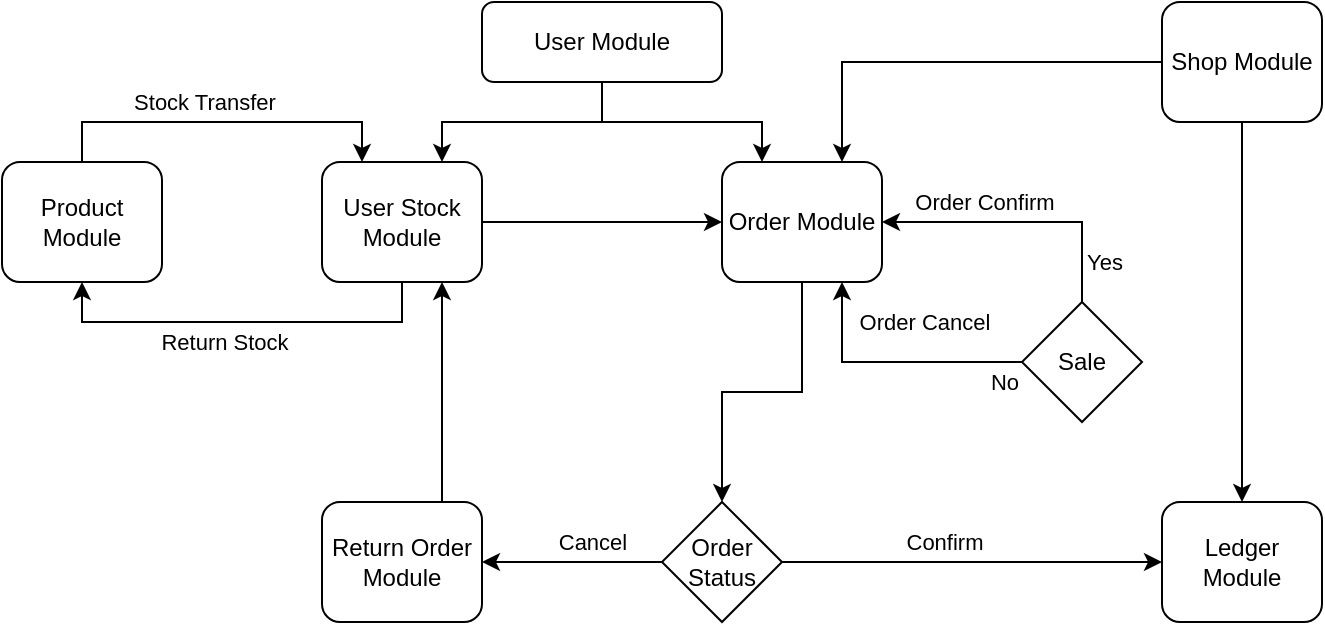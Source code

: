 <mxfile version="14.4.2" type="github" pages="2">
  <diagram id="C5RBs43oDa-KdzZeNtuy" name="Page-1">
    <mxGraphModel dx="652" dy="423" grid="1" gridSize="10" guides="1" tooltips="1" connect="1" arrows="1" fold="1" page="1" pageScale="1" pageWidth="827" pageHeight="1169" math="0" shadow="0">
      <root>
        <mxCell id="WIyWlLk6GJQsqaUBKTNV-0" />
        <mxCell id="WIyWlLk6GJQsqaUBKTNV-1" parent="WIyWlLk6GJQsqaUBKTNV-0" />
        <mxCell id="mHYGF1pSGVY4s3W8ZHmV-11" style="edgeStyle=orthogonalEdgeStyle;rounded=0;orthogonalLoop=1;jettySize=auto;html=1;exitX=0.5;exitY=1;exitDx=0;exitDy=0;entryX=0.75;entryY=0;entryDx=0;entryDy=0;" edge="1" parent="WIyWlLk6GJQsqaUBKTNV-1" source="WIyWlLk6GJQsqaUBKTNV-3" target="mHYGF1pSGVY4s3W8ZHmV-3">
          <mxGeometry relative="1" as="geometry">
            <Array as="points">
              <mxPoint x="420" y="140" />
              <mxPoint x="340" y="140" />
            </Array>
          </mxGeometry>
        </mxCell>
        <mxCell id="mHYGF1pSGVY4s3W8ZHmV-12" style="edgeStyle=orthogonalEdgeStyle;rounded=0;orthogonalLoop=1;jettySize=auto;html=1;exitX=0.5;exitY=1;exitDx=0;exitDy=0;entryX=0.25;entryY=0;entryDx=0;entryDy=0;" edge="1" parent="WIyWlLk6GJQsqaUBKTNV-1" source="WIyWlLk6GJQsqaUBKTNV-3" target="mHYGF1pSGVY4s3W8ZHmV-4">
          <mxGeometry relative="1" as="geometry" />
        </mxCell>
        <mxCell id="WIyWlLk6GJQsqaUBKTNV-3" value="User Module" style="rounded=1;whiteSpace=wrap;html=1;fontSize=12;glass=0;strokeWidth=1;shadow=0;" parent="WIyWlLk6GJQsqaUBKTNV-1" vertex="1">
          <mxGeometry x="360" y="80" width="120" height="40" as="geometry" />
        </mxCell>
        <mxCell id="mHYGF1pSGVY4s3W8ZHmV-14" style="edgeStyle=orthogonalEdgeStyle;rounded=0;orthogonalLoop=1;jettySize=auto;html=1;exitX=0.5;exitY=1;exitDx=0;exitDy=0;entryX=0.5;entryY=1;entryDx=0;entryDy=0;" edge="1" parent="WIyWlLk6GJQsqaUBKTNV-1" source="mHYGF1pSGVY4s3W8ZHmV-3" target="mHYGF1pSGVY4s3W8ZHmV-7">
          <mxGeometry relative="1" as="geometry" />
        </mxCell>
        <mxCell id="mHYGF1pSGVY4s3W8ZHmV-15" style="edgeStyle=orthogonalEdgeStyle;rounded=0;orthogonalLoop=1;jettySize=auto;html=1;exitX=1;exitY=0.5;exitDx=0;exitDy=0;entryX=0;entryY=0.5;entryDx=0;entryDy=0;" edge="1" parent="WIyWlLk6GJQsqaUBKTNV-1" source="mHYGF1pSGVY4s3W8ZHmV-3" target="mHYGF1pSGVY4s3W8ZHmV-4">
          <mxGeometry relative="1" as="geometry" />
        </mxCell>
        <mxCell id="mHYGF1pSGVY4s3W8ZHmV-3" value="User Stock Module" style="rounded=1;whiteSpace=wrap;html=1;" vertex="1" parent="WIyWlLk6GJQsqaUBKTNV-1">
          <mxGeometry x="280" y="160" width="80" height="60" as="geometry" />
        </mxCell>
        <mxCell id="GYc-sChyNjsTThliyApK-4" style="edgeStyle=orthogonalEdgeStyle;rounded=0;orthogonalLoop=1;jettySize=auto;html=1;exitX=0.5;exitY=1;exitDx=0;exitDy=0;entryX=0.5;entryY=0;entryDx=0;entryDy=0;" edge="1" parent="WIyWlLk6GJQsqaUBKTNV-1" source="mHYGF1pSGVY4s3W8ZHmV-4" target="mHYGF1pSGVY4s3W8ZHmV-9">
          <mxGeometry relative="1" as="geometry" />
        </mxCell>
        <mxCell id="mHYGF1pSGVY4s3W8ZHmV-4" value="Order Module" style="rounded=1;whiteSpace=wrap;html=1;" vertex="1" parent="WIyWlLk6GJQsqaUBKTNV-1">
          <mxGeometry x="480" y="160" width="80" height="60" as="geometry" />
        </mxCell>
        <mxCell id="mHYGF1pSGVY4s3W8ZHmV-16" style="edgeStyle=orthogonalEdgeStyle;rounded=0;orthogonalLoop=1;jettySize=auto;html=1;exitX=0;exitY=0.5;exitDx=0;exitDy=0;entryX=0.75;entryY=0;entryDx=0;entryDy=0;" edge="1" parent="WIyWlLk6GJQsqaUBKTNV-1" source="mHYGF1pSGVY4s3W8ZHmV-5" target="mHYGF1pSGVY4s3W8ZHmV-4">
          <mxGeometry relative="1" as="geometry" />
        </mxCell>
        <mxCell id="mHYGF1pSGVY4s3W8ZHmV-17" style="edgeStyle=orthogonalEdgeStyle;rounded=0;orthogonalLoop=1;jettySize=auto;html=1;exitX=0.5;exitY=1;exitDx=0;exitDy=0;entryX=0.5;entryY=0;entryDx=0;entryDy=0;" edge="1" parent="WIyWlLk6GJQsqaUBKTNV-1" source="mHYGF1pSGVY4s3W8ZHmV-5" target="mHYGF1pSGVY4s3W8ZHmV-6">
          <mxGeometry relative="1" as="geometry" />
        </mxCell>
        <mxCell id="mHYGF1pSGVY4s3W8ZHmV-5" value="Shop Module" style="rounded=1;whiteSpace=wrap;html=1;" vertex="1" parent="WIyWlLk6GJQsqaUBKTNV-1">
          <mxGeometry x="700" y="80" width="80" height="60" as="geometry" />
        </mxCell>
        <mxCell id="mHYGF1pSGVY4s3W8ZHmV-6" value="Ledger Module" style="rounded=1;whiteSpace=wrap;html=1;" vertex="1" parent="WIyWlLk6GJQsqaUBKTNV-1">
          <mxGeometry x="700" y="330" width="80" height="60" as="geometry" />
        </mxCell>
        <mxCell id="mHYGF1pSGVY4s3W8ZHmV-13" style="edgeStyle=orthogonalEdgeStyle;rounded=0;orthogonalLoop=1;jettySize=auto;html=1;exitX=0.5;exitY=0;exitDx=0;exitDy=0;entryX=0.25;entryY=0;entryDx=0;entryDy=0;" edge="1" parent="WIyWlLk6GJQsqaUBKTNV-1" source="mHYGF1pSGVY4s3W8ZHmV-7" target="mHYGF1pSGVY4s3W8ZHmV-3">
          <mxGeometry relative="1" as="geometry" />
        </mxCell>
        <mxCell id="mHYGF1pSGVY4s3W8ZHmV-23" value="Stock Transfer" style="edgeLabel;html=1;align=center;verticalAlign=middle;resizable=0;points=[];" vertex="1" connectable="0" parent="mHYGF1pSGVY4s3W8ZHmV-13">
          <mxGeometry x="-0.385" y="-1" relative="1" as="geometry">
            <mxPoint x="25" y="-11" as="offset" />
          </mxGeometry>
        </mxCell>
        <mxCell id="mHYGF1pSGVY4s3W8ZHmV-24" value="Return Stock" style="edgeLabel;html=1;align=center;verticalAlign=middle;resizable=0;points=[];" vertex="1" connectable="0" parent="mHYGF1pSGVY4s3W8ZHmV-13">
          <mxGeometry x="-0.385" y="-1" relative="1" as="geometry">
            <mxPoint x="35" y="109" as="offset" />
          </mxGeometry>
        </mxCell>
        <mxCell id="GYc-sChyNjsTThliyApK-0" value="Order Confirm" style="edgeLabel;html=1;align=center;verticalAlign=middle;resizable=0;points=[];" vertex="1" connectable="0" parent="mHYGF1pSGVY4s3W8ZHmV-13">
          <mxGeometry x="-0.385" y="-1" relative="1" as="geometry">
            <mxPoint x="415" y="39" as="offset" />
          </mxGeometry>
        </mxCell>
        <mxCell id="GYc-sChyNjsTThliyApK-1" value="Order Cancel" style="edgeLabel;html=1;align=center;verticalAlign=middle;resizable=0;points=[];" vertex="1" connectable="0" parent="mHYGF1pSGVY4s3W8ZHmV-13">
          <mxGeometry x="-0.385" y="-1" relative="1" as="geometry">
            <mxPoint x="385" y="99" as="offset" />
          </mxGeometry>
        </mxCell>
        <mxCell id="GYc-sChyNjsTThliyApK-2" value="Yes" style="edgeLabel;html=1;align=center;verticalAlign=middle;resizable=0;points=[];" vertex="1" connectable="0" parent="mHYGF1pSGVY4s3W8ZHmV-13">
          <mxGeometry x="-0.385" y="-1" relative="1" as="geometry">
            <mxPoint x="475" y="69" as="offset" />
          </mxGeometry>
        </mxCell>
        <mxCell id="GYc-sChyNjsTThliyApK-3" value="No" style="edgeLabel;html=1;align=center;verticalAlign=middle;resizable=0;points=[];" vertex="1" connectable="0" parent="mHYGF1pSGVY4s3W8ZHmV-13">
          <mxGeometry x="-0.385" y="-1" relative="1" as="geometry">
            <mxPoint x="425" y="129" as="offset" />
          </mxGeometry>
        </mxCell>
        <mxCell id="GYc-sChyNjsTThliyApK-5" value="Cancel" style="edgeLabel;html=1;align=center;verticalAlign=middle;resizable=0;points=[];" vertex="1" connectable="0" parent="mHYGF1pSGVY4s3W8ZHmV-13">
          <mxGeometry x="-0.385" y="-1" relative="1" as="geometry">
            <mxPoint x="219" y="209" as="offset" />
          </mxGeometry>
        </mxCell>
        <mxCell id="GYc-sChyNjsTThliyApK-6" value="Confirm" style="edgeLabel;html=1;align=center;verticalAlign=middle;resizable=0;points=[];" vertex="1" connectable="0" parent="mHYGF1pSGVY4s3W8ZHmV-13">
          <mxGeometry x="-0.385" y="-1" relative="1" as="geometry">
            <mxPoint x="395" y="209" as="offset" />
          </mxGeometry>
        </mxCell>
        <mxCell id="mHYGF1pSGVY4s3W8ZHmV-7" value="Product Module" style="rounded=1;whiteSpace=wrap;html=1;" vertex="1" parent="WIyWlLk6GJQsqaUBKTNV-1">
          <mxGeometry x="120" y="160" width="80" height="60" as="geometry" />
        </mxCell>
        <mxCell id="mHYGF1pSGVY4s3W8ZHmV-21" style="edgeStyle=orthogonalEdgeStyle;rounded=0;orthogonalLoop=1;jettySize=auto;html=1;exitX=0;exitY=0.5;exitDx=0;exitDy=0;entryX=0.75;entryY=1;entryDx=0;entryDy=0;" edge="1" parent="WIyWlLk6GJQsqaUBKTNV-1" source="mHYGF1pSGVY4s3W8ZHmV-8" target="mHYGF1pSGVY4s3W8ZHmV-4">
          <mxGeometry relative="1" as="geometry">
            <Array as="points">
              <mxPoint x="540" y="260" />
            </Array>
          </mxGeometry>
        </mxCell>
        <mxCell id="mHYGF1pSGVY4s3W8ZHmV-22" style="edgeStyle=orthogonalEdgeStyle;rounded=0;orthogonalLoop=1;jettySize=auto;html=1;exitX=0.5;exitY=0;exitDx=0;exitDy=0;entryX=1;entryY=0.5;entryDx=0;entryDy=0;" edge="1" parent="WIyWlLk6GJQsqaUBKTNV-1" source="mHYGF1pSGVY4s3W8ZHmV-8" target="mHYGF1pSGVY4s3W8ZHmV-4">
          <mxGeometry relative="1" as="geometry" />
        </mxCell>
        <mxCell id="mHYGF1pSGVY4s3W8ZHmV-8" value="Sale" style="rhombus;whiteSpace=wrap;html=1;" vertex="1" parent="WIyWlLk6GJQsqaUBKTNV-1">
          <mxGeometry x="630" y="230" width="60" height="60" as="geometry" />
        </mxCell>
        <mxCell id="mHYGF1pSGVY4s3W8ZHmV-18" style="edgeStyle=orthogonalEdgeStyle;rounded=0;orthogonalLoop=1;jettySize=auto;html=1;exitX=1;exitY=0.5;exitDx=0;exitDy=0;entryX=0;entryY=0.5;entryDx=0;entryDy=0;" edge="1" parent="WIyWlLk6GJQsqaUBKTNV-1" source="mHYGF1pSGVY4s3W8ZHmV-9" target="mHYGF1pSGVY4s3W8ZHmV-6">
          <mxGeometry relative="1" as="geometry" />
        </mxCell>
        <mxCell id="mHYGF1pSGVY4s3W8ZHmV-19" style="edgeStyle=orthogonalEdgeStyle;rounded=0;orthogonalLoop=1;jettySize=auto;html=1;exitX=0;exitY=0.5;exitDx=0;exitDy=0;entryX=1;entryY=0.5;entryDx=0;entryDy=0;" edge="1" parent="WIyWlLk6GJQsqaUBKTNV-1" source="mHYGF1pSGVY4s3W8ZHmV-9" target="mHYGF1pSGVY4s3W8ZHmV-10">
          <mxGeometry relative="1" as="geometry" />
        </mxCell>
        <mxCell id="mHYGF1pSGVY4s3W8ZHmV-9" value="Order Status" style="rhombus;whiteSpace=wrap;html=1;" vertex="1" parent="WIyWlLk6GJQsqaUBKTNV-1">
          <mxGeometry x="450" y="330" width="60" height="60" as="geometry" />
        </mxCell>
        <mxCell id="mHYGF1pSGVY4s3W8ZHmV-20" style="edgeStyle=orthogonalEdgeStyle;rounded=0;orthogonalLoop=1;jettySize=auto;html=1;exitX=0.75;exitY=0;exitDx=0;exitDy=0;entryX=0.75;entryY=1;entryDx=0;entryDy=0;" edge="1" parent="WIyWlLk6GJQsqaUBKTNV-1" source="mHYGF1pSGVY4s3W8ZHmV-10" target="mHYGF1pSGVY4s3W8ZHmV-3">
          <mxGeometry relative="1" as="geometry" />
        </mxCell>
        <mxCell id="mHYGF1pSGVY4s3W8ZHmV-10" value="Return Order Module" style="rounded=1;whiteSpace=wrap;html=1;" vertex="1" parent="WIyWlLk6GJQsqaUBKTNV-1">
          <mxGeometry x="280" y="330" width="80" height="60" as="geometry" />
        </mxCell>
      </root>
    </mxGraphModel>
  </diagram>
  <diagram id="i4OBki2poFKfD5lvck6T" name="Page-2">
    <mxGraphModel dx="1440" dy="788" grid="1" gridSize="10" guides="1" tooltips="1" connect="1" arrows="1" fold="1" page="1" pageScale="1" pageWidth="850" pageHeight="1100" math="0" shadow="0">
      <root>
        <mxCell id="9E6oQjAEeI5cZrqRofvM-0" />
        <mxCell id="9E6oQjAEeI5cZrqRofvM-1" parent="9E6oQjAEeI5cZrqRofvM-0" />
        <mxCell id="c3rQEY1Ta_gDFObtEimZ-4" style="edgeStyle=orthogonalEdgeStyle;rounded=0;orthogonalLoop=1;jettySize=auto;html=1;exitX=0.5;exitY=1;exitDx=0;exitDy=0;entryX=0.5;entryY=0;entryDx=0;entryDy=0;" edge="1" parent="9E6oQjAEeI5cZrqRofvM-1" source="26z-rmuYcwxWtgwn-szW-0" target="c3rQEY1Ta_gDFObtEimZ-1">
          <mxGeometry relative="1" as="geometry" />
        </mxCell>
        <mxCell id="26z-rmuYcwxWtgwn-szW-0" value="Add User Stock" style="rounded=1;whiteSpace=wrap;html=1;" vertex="1" parent="9E6oQjAEeI5cZrqRofvM-1">
          <mxGeometry x="500" y="110" width="120" height="50" as="geometry" />
        </mxCell>
        <mxCell id="c3rQEY1Ta_gDFObtEimZ-3" style="edgeStyle=orthogonalEdgeStyle;rounded=0;orthogonalLoop=1;jettySize=auto;html=1;exitX=0;exitY=0.5;exitDx=0;exitDy=0;entryX=1;entryY=0.5;entryDx=0;entryDy=0;" edge="1" parent="9E6oQjAEeI5cZrqRofvM-1" source="c3rQEY1Ta_gDFObtEimZ-1" target="c3rQEY1Ta_gDFObtEimZ-2">
          <mxGeometry relative="1" as="geometry">
            <mxPoint x="470" y="240" as="targetPoint" />
          </mxGeometry>
        </mxCell>
        <mxCell id="TPsK6ZZ7xym_C1o8iRBV-14" style="edgeStyle=orthogonalEdgeStyle;rounded=0;orthogonalLoop=1;jettySize=auto;html=1;exitX=0.5;exitY=1;exitDx=0;exitDy=0;entryX=0.5;entryY=0;entryDx=0;entryDy=0;" edge="1" parent="9E6oQjAEeI5cZrqRofvM-1" source="c3rQEY1Ta_gDFObtEimZ-1" target="TPsK6ZZ7xym_C1o8iRBV-13">
          <mxGeometry relative="1" as="geometry" />
        </mxCell>
        <mxCell id="c3rQEY1Ta_gDFObtEimZ-1" value="Fresh Stock" style="rhombus;whiteSpace=wrap;html=1;" vertex="1" parent="9E6oQjAEeI5cZrqRofvM-1">
          <mxGeometry x="520" y="200" width="80" height="80" as="geometry" />
        </mxCell>
        <mxCell id="TPsK6ZZ7xym_C1o8iRBV-16" style="edgeStyle=orthogonalEdgeStyle;rounded=0;orthogonalLoop=1;jettySize=auto;html=1;exitX=0.5;exitY=1;exitDx=0;exitDy=0;entryX=0;entryY=0.5;entryDx=0;entryDy=0;" edge="1" parent="9E6oQjAEeI5cZrqRofvM-1" source="c3rQEY1Ta_gDFObtEimZ-2" target="TPsK6ZZ7xym_C1o8iRBV-13">
          <mxGeometry relative="1" as="geometry" />
        </mxCell>
        <mxCell id="c3rQEY1Ta_gDFObtEimZ-2" value="Add Previous Stock" style="rounded=1;whiteSpace=wrap;html=1;" vertex="1" parent="9E6oQjAEeI5cZrqRofvM-1">
          <mxGeometry x="320" y="210" width="120" height="60" as="geometry" />
        </mxCell>
        <mxCell id="TPsK6ZZ7xym_C1o8iRBV-3" style="edgeStyle=orthogonalEdgeStyle;rounded=0;orthogonalLoop=1;jettySize=auto;html=1;exitX=0.5;exitY=1;exitDx=0;exitDy=0;entryX=0.5;entryY=0;entryDx=0;entryDy=0;" edge="1" parent="9E6oQjAEeI5cZrqRofvM-1" source="c3rQEY1Ta_gDFObtEimZ-0" target="TPsK6ZZ7xym_C1o8iRBV-2">
          <mxGeometry relative="1" as="geometry">
            <mxPoint x="560" y="610" as="sourcePoint" />
          </mxGeometry>
        </mxCell>
        <mxCell id="uLJxcvvgxNkFz43jV6Ma-14" style="edgeStyle=orthogonalEdgeStyle;rounded=0;orthogonalLoop=1;jettySize=auto;html=1;exitX=0.5;exitY=1;exitDx=0;exitDy=0;entryX=0.5;entryY=0;entryDx=0;entryDy=0;" edge="1" parent="9E6oQjAEeI5cZrqRofvM-1" source="TPsK6ZZ7xym_C1o8iRBV-2" target="uLJxcvvgxNkFz43jV6Ma-13">
          <mxGeometry relative="1" as="geometry" />
        </mxCell>
        <mxCell id="fjpThwctr9VRBzaCAx9o-0" style="edgeStyle=orthogonalEdgeStyle;rounded=0;orthogonalLoop=1;jettySize=auto;html=1;exitX=0;exitY=0.5;exitDx=0;exitDy=0;entryX=1;entryY=0.5;entryDx=0;entryDy=0;" edge="1" parent="9E6oQjAEeI5cZrqRofvM-1" source="TPsK6ZZ7xym_C1o8iRBV-2" target="uLJxcvvgxNkFz43jV6Ma-16">
          <mxGeometry relative="1" as="geometry" />
        </mxCell>
        <mxCell id="TPsK6ZZ7xym_C1o8iRBV-2" value="Return Products" style="rhombus;whiteSpace=wrap;html=1;" vertex="1" parent="9E6oQjAEeI5cZrqRofvM-1">
          <mxGeometry x="520" y="670" width="80" height="80" as="geometry" />
        </mxCell>
        <mxCell id="TPsK6ZZ7xym_C1o8iRBV-6" style="edgeStyle=orthogonalEdgeStyle;rounded=0;orthogonalLoop=1;jettySize=auto;html=1;exitX=0.5;exitY=0;exitDx=0;exitDy=0;entryX=0;entryY=0.5;entryDx=0;entryDy=0;" edge="1" parent="9E6oQjAEeI5cZrqRofvM-1" source="TPsK6ZZ7xym_C1o8iRBV-4" target="c3rQEY1Ta_gDFObtEimZ-2">
          <mxGeometry relative="1" as="geometry" />
        </mxCell>
        <mxCell id="TPsK6ZZ7xym_C1o8iRBV-7" value="No" style="edgeLabel;html=1;align=center;verticalAlign=middle;resizable=0;points=[];" vertex="1" connectable="0" parent="TPsK6ZZ7xym_C1o8iRBV-6">
          <mxGeometry x="-0.524" y="1" relative="1" as="geometry">
            <mxPoint x="-9" y="91.67" as="offset" />
          </mxGeometry>
        </mxCell>
        <mxCell id="TPsK6ZZ7xym_C1o8iRBV-17" value="No" style="edgeLabel;html=1;align=center;verticalAlign=middle;resizable=0;points=[];" vertex="1" connectable="0" parent="TPsK6ZZ7xym_C1o8iRBV-6">
          <mxGeometry x="-0.524" y="1" relative="1" as="geometry">
            <mxPoint x="251" y="-318.82" as="offset" />
          </mxGeometry>
        </mxCell>
        <mxCell id="TPsK6ZZ7xym_C1o8iRBV-24" value="No" style="edgeLabel;html=1;align=center;verticalAlign=middle;resizable=0;points=[];" vertex="1" connectable="0" parent="TPsK6ZZ7xym_C1o8iRBV-6">
          <mxGeometry x="-0.524" y="1" relative="1" as="geometry">
            <mxPoint x="311" y="221.76" as="offset" />
          </mxGeometry>
        </mxCell>
        <mxCell id="uLJxcvvgxNkFz43jV6Ma-24" value="No" style="edgeLabel;html=1;align=center;verticalAlign=middle;resizable=0;points=[];" vertex="1" connectable="0" parent="TPsK6ZZ7xym_C1o8iRBV-6">
          <mxGeometry x="-0.524" y="1" relative="1" as="geometry">
            <mxPoint x="391" y="311.43" as="offset" />
          </mxGeometry>
        </mxCell>
        <mxCell id="TPsK6ZZ7xym_C1o8iRBV-9" style="edgeStyle=orthogonalEdgeStyle;rounded=0;orthogonalLoop=1;jettySize=auto;html=1;exitX=0;exitY=0.5;exitDx=0;exitDy=0;entryX=1;entryY=0.5;entryDx=0;entryDy=0;" edge="1" parent="9E6oQjAEeI5cZrqRofvM-1" source="TPsK6ZZ7xym_C1o8iRBV-4" target="TPsK6ZZ7xym_C1o8iRBV-8">
          <mxGeometry relative="1" as="geometry" />
        </mxCell>
        <mxCell id="TPsK6ZZ7xym_C1o8iRBV-4" value="Expired Product" style="rhombus;whiteSpace=wrap;html=1;" vertex="1" parent="9E6oQjAEeI5cZrqRofvM-1">
          <mxGeometry x="200" y="670" width="80" height="80" as="geometry" />
        </mxCell>
        <mxCell id="TPsK6ZZ7xym_C1o8iRBV-8" value="Return Expired/Damaged" style="rounded=1;whiteSpace=wrap;html=1;" vertex="1" parent="9E6oQjAEeI5cZrqRofvM-1">
          <mxGeometry x="10" y="680" width="120" height="60" as="geometry" />
        </mxCell>
        <mxCell id="TPsK6ZZ7xym_C1o8iRBV-10" value="Yes" style="text;html=1;align=center;verticalAlign=middle;resizable=0;points=[];autosize=1;" vertex="1" parent="9E6oQjAEeI5cZrqRofvM-1">
          <mxGeometry x="150" y="690" width="30" height="20" as="geometry" />
        </mxCell>
        <mxCell id="TPsK6ZZ7xym_C1o8iRBV-12" value="Yes" style="text;html=1;align=center;verticalAlign=middle;resizable=0;points=[];autosize=1;" vertex="1" parent="9E6oQjAEeI5cZrqRofvM-1">
          <mxGeometry x="470" y="710" width="30" height="20" as="geometry" />
        </mxCell>
        <mxCell id="c3rQEY1Ta_gDFObtEimZ-0" value="Visit Shop" style="rounded=1;whiteSpace=wrap;html=1;" vertex="1" parent="9E6oQjAEeI5cZrqRofvM-1">
          <mxGeometry x="500" y="440" width="120" height="60" as="geometry" />
        </mxCell>
        <mxCell id="TPsK6ZZ7xym_C1o8iRBV-15" style="edgeStyle=orthogonalEdgeStyle;rounded=0;orthogonalLoop=1;jettySize=auto;html=1;exitX=0.5;exitY=1;exitDx=0;exitDy=0;entryX=0.5;entryY=0;entryDx=0;entryDy=0;" edge="1" parent="9E6oQjAEeI5cZrqRofvM-1" source="TPsK6ZZ7xym_C1o8iRBV-13" target="c3rQEY1Ta_gDFObtEimZ-0">
          <mxGeometry relative="1" as="geometry" />
        </mxCell>
        <mxCell id="TPsK6ZZ7xym_C1o8iRBV-13" value="Create Total Stock" style="rounded=1;whiteSpace=wrap;html=1;" vertex="1" parent="9E6oQjAEeI5cZrqRofvM-1">
          <mxGeometry x="500" y="330" width="120" height="60" as="geometry" />
        </mxCell>
        <mxCell id="TPsK6ZZ7xym_C1o8iRBV-18" value="Yes" style="text;html=1;align=center;verticalAlign=middle;resizable=0;points=[];autosize=1;" vertex="1" parent="9E6oQjAEeI5cZrqRofvM-1">
          <mxGeometry x="560" y="290" width="30" height="20" as="geometry" />
        </mxCell>
        <mxCell id="uLJxcvvgxNkFz43jV6Ma-6" style="edgeStyle=orthogonalEdgeStyle;rounded=0;orthogonalLoop=1;jettySize=auto;html=1;exitX=0.5;exitY=1;exitDx=0;exitDy=0;entryX=0.5;entryY=0;entryDx=0;entryDy=0;" edge="1" parent="9E6oQjAEeI5cZrqRofvM-1" source="TPsK6ZZ7xym_C1o8iRBV-19" target="uLJxcvvgxNkFz43jV6Ma-5">
          <mxGeometry relative="1" as="geometry" />
        </mxCell>
        <mxCell id="TPsK6ZZ7xym_C1o8iRBV-19" value="Generate Invoice/Ledger" style="rounded=1;whiteSpace=wrap;html=1;" vertex="1" parent="9E6oQjAEeI5cZrqRofvM-1">
          <mxGeometry x="500" y="1030" width="120" height="60" as="geometry" />
        </mxCell>
        <mxCell id="uLJxcvvgxNkFz43jV6Ma-8" style="edgeStyle=orthogonalEdgeStyle;rounded=0;orthogonalLoop=1;jettySize=auto;html=1;exitX=0.5;exitY=1;exitDx=0;exitDy=0;entryX=0.5;entryY=0;entryDx=0;entryDy=0;" edge="1" parent="9E6oQjAEeI5cZrqRofvM-1" source="uLJxcvvgxNkFz43jV6Ma-5" target="uLJxcvvgxNkFz43jV6Ma-7">
          <mxGeometry relative="1" as="geometry" />
        </mxCell>
        <mxCell id="uLJxcvvgxNkFz43jV6Ma-5" value="Add Payments" style="rounded=1;whiteSpace=wrap;html=1;" vertex="1" parent="9E6oQjAEeI5cZrqRofvM-1">
          <mxGeometry x="500" y="1140" width="120" height="60" as="geometry" />
        </mxCell>
        <mxCell id="ia83awyO4-1sCJsejGUl-1" style="edgeStyle=orthogonalEdgeStyle;rounded=0;orthogonalLoop=1;jettySize=auto;html=1;exitX=0;exitY=0.5;exitDx=0;exitDy=0;entryX=1;entryY=0.5;entryDx=0;entryDy=0;" edge="1" parent="9E6oQjAEeI5cZrqRofvM-1" source="uLJxcvvgxNkFz43jV6Ma-7" target="ia83awyO4-1sCJsejGUl-0">
          <mxGeometry relative="1" as="geometry" />
        </mxCell>
        <mxCell id="uLJxcvvgxNkFz43jV6Ma-7" value="Add to Collections" style="rounded=1;whiteSpace=wrap;html=1;" vertex="1" parent="9E6oQjAEeI5cZrqRofvM-1">
          <mxGeometry x="500" y="1240" width="120" height="60" as="geometry" />
        </mxCell>
        <mxCell id="uLJxcvvgxNkFz43jV6Ma-10" style="edgeStyle=orthogonalEdgeStyle;rounded=0;orthogonalLoop=1;jettySize=auto;html=1;exitX=1;exitY=0.5;exitDx=0;exitDy=0;entryX=0;entryY=0.5;entryDx=0;entryDy=0;" edge="1" parent="9E6oQjAEeI5cZrqRofvM-1" source="uLJxcvvgxNkFz43jV6Ma-9" target="26z-rmuYcwxWtgwn-szW-0">
          <mxGeometry relative="1" as="geometry" />
        </mxCell>
        <mxCell id="uLJxcvvgxNkFz43jV6Ma-9" value="Stock Module" style="rounded=1;whiteSpace=wrap;html=1;" vertex="1" parent="9E6oQjAEeI5cZrqRofvM-1">
          <mxGeometry x="10" y="105" width="120" height="60" as="geometry" />
        </mxCell>
        <mxCell id="uLJxcvvgxNkFz43jV6Ma-20" style="edgeStyle=orthogonalEdgeStyle;rounded=0;orthogonalLoop=1;jettySize=auto;html=1;exitX=0.5;exitY=1;exitDx=0;exitDy=0;entryX=0.5;entryY=0;entryDx=0;entryDy=0;" edge="1" parent="9E6oQjAEeI5cZrqRofvM-1" source="uLJxcvvgxNkFz43jV6Ma-13" target="uLJxcvvgxNkFz43jV6Ma-19">
          <mxGeometry relative="1" as="geometry" />
        </mxCell>
        <mxCell id="uLJxcvvgxNkFz43jV6Ma-21" style="edgeStyle=orthogonalEdgeStyle;rounded=0;orthogonalLoop=1;jettySize=auto;html=1;exitX=1;exitY=0.5;exitDx=0;exitDy=0;entryX=1;entryY=0.5;entryDx=0;entryDy=0;" edge="1" parent="9E6oQjAEeI5cZrqRofvM-1" source="uLJxcvvgxNkFz43jV6Ma-13" target="TPsK6ZZ7xym_C1o8iRBV-19">
          <mxGeometry relative="1" as="geometry">
            <Array as="points">
              <mxPoint x="670" y="850" />
              <mxPoint x="670" y="1060" />
            </Array>
          </mxGeometry>
        </mxCell>
        <mxCell id="uLJxcvvgxNkFz43jV6Ma-13" value="New Sale" style="rhombus;whiteSpace=wrap;html=1;" vertex="1" parent="9E6oQjAEeI5cZrqRofvM-1">
          <mxGeometry x="520" y="810" width="80" height="80" as="geometry" />
        </mxCell>
        <mxCell id="uLJxcvvgxNkFz43jV6Ma-18" style="edgeStyle=orthogonalEdgeStyle;rounded=0;orthogonalLoop=1;jettySize=auto;html=1;exitX=0.5;exitY=1;exitDx=0;exitDy=0;entryX=0;entryY=0.5;entryDx=0;entryDy=0;" edge="1" parent="9E6oQjAEeI5cZrqRofvM-1" source="uLJxcvvgxNkFz43jV6Ma-16" target="uLJxcvvgxNkFz43jV6Ma-13">
          <mxGeometry relative="1" as="geometry" />
        </mxCell>
        <mxCell id="fjpThwctr9VRBzaCAx9o-1" style="edgeStyle=orthogonalEdgeStyle;rounded=0;orthogonalLoop=1;jettySize=auto;html=1;exitX=0;exitY=0.5;exitDx=0;exitDy=0;entryX=1;entryY=0.5;entryDx=0;entryDy=0;" edge="1" parent="9E6oQjAEeI5cZrqRofvM-1" source="uLJxcvvgxNkFz43jV6Ma-16" target="TPsK6ZZ7xym_C1o8iRBV-4">
          <mxGeometry relative="1" as="geometry" />
        </mxCell>
        <mxCell id="uLJxcvvgxNkFz43jV6Ma-16" value="Credit to User Stock" style="rounded=1;whiteSpace=wrap;html=1;" vertex="1" parent="9E6oQjAEeI5cZrqRofvM-1">
          <mxGeometry x="330" y="680" width="120" height="60" as="geometry" />
        </mxCell>
        <mxCell id="uLJxcvvgxNkFz43jV6Ma-22" style="edgeStyle=orthogonalEdgeStyle;rounded=0;orthogonalLoop=1;jettySize=auto;html=1;exitX=0.5;exitY=1;exitDx=0;exitDy=0;entryX=0.5;entryY=0;entryDx=0;entryDy=0;" edge="1" parent="9E6oQjAEeI5cZrqRofvM-1" source="uLJxcvvgxNkFz43jV6Ma-19" target="TPsK6ZZ7xym_C1o8iRBV-19">
          <mxGeometry relative="1" as="geometry" />
        </mxCell>
        <mxCell id="uLJxcvvgxNkFz43jV6Ma-19" value="Debit from User Stock" style="rounded=1;whiteSpace=wrap;html=1;" vertex="1" parent="9E6oQjAEeI5cZrqRofvM-1">
          <mxGeometry x="500" y="940" width="120" height="60" as="geometry" />
        </mxCell>
        <mxCell id="uLJxcvvgxNkFz43jV6Ma-23" value="Yes" style="text;html=1;align=center;verticalAlign=middle;resizable=0;points=[];autosize=1;" vertex="1" parent="9E6oQjAEeI5cZrqRofvM-1">
          <mxGeometry x="560" y="900" width="30" height="20" as="geometry" />
        </mxCell>
        <mxCell id="ia83awyO4-1sCJsejGUl-0" value="Collection Module" style="rounded=1;whiteSpace=wrap;html=1;" vertex="1" parent="9E6oQjAEeI5cZrqRofvM-1">
          <mxGeometry x="220" y="1240" width="120" height="60" as="geometry" />
        </mxCell>
      </root>
    </mxGraphModel>
  </diagram>
</mxfile>
